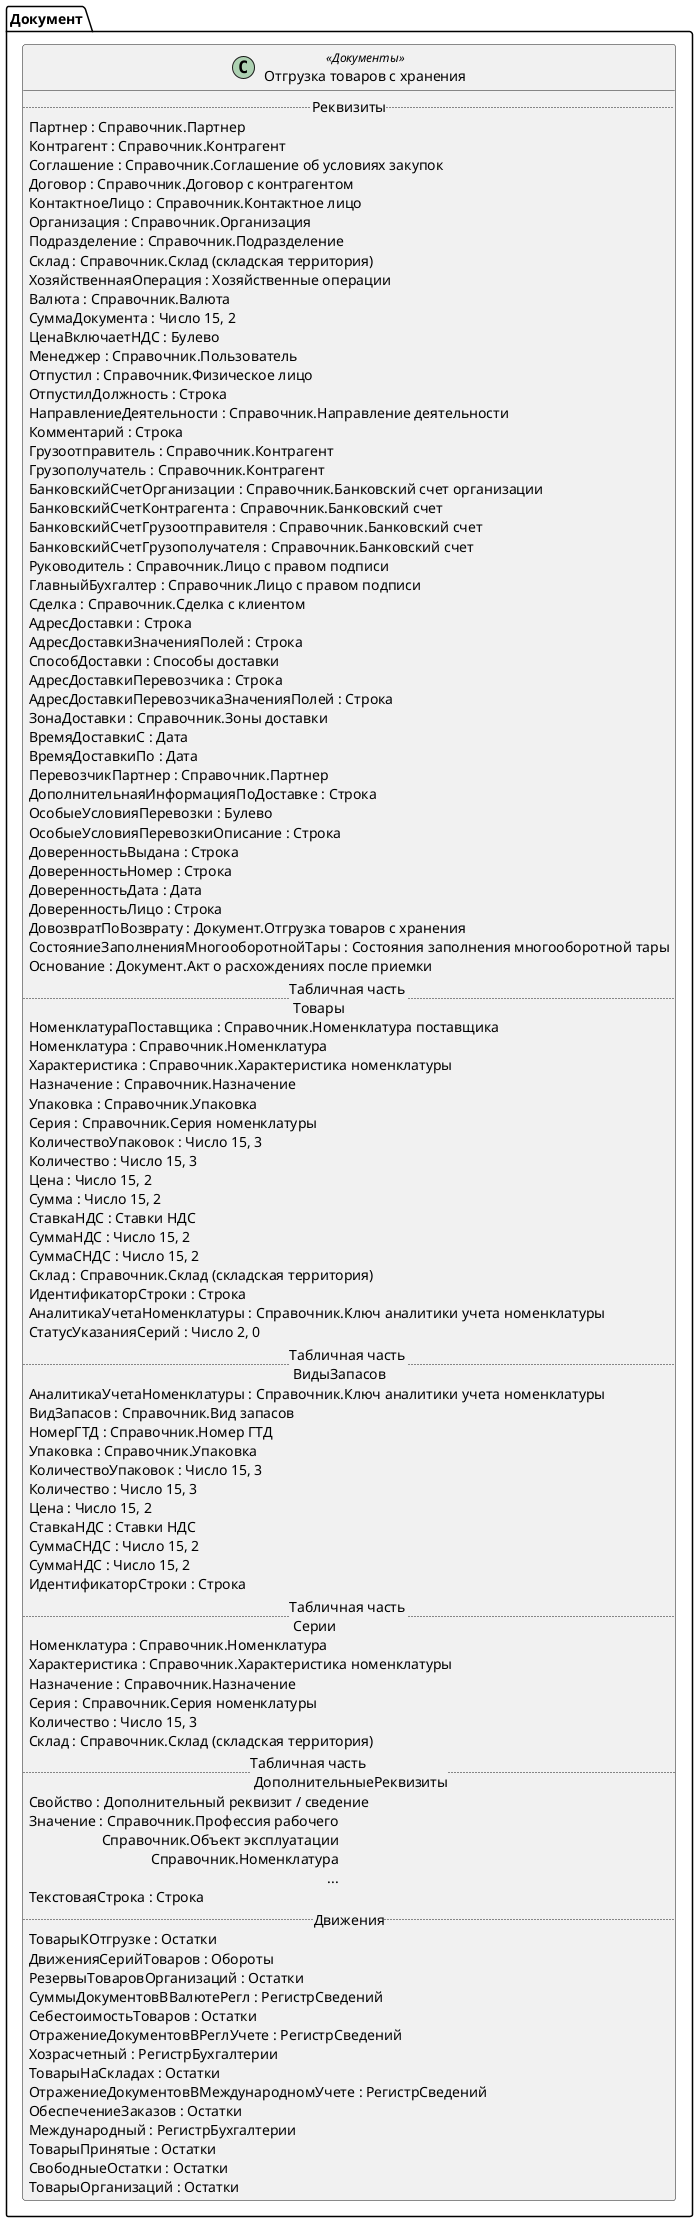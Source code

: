 ﻿@startuml ОтгрузкаТоваровСХранения
'!include templates.wsd
'..\include templates.wsd
class Документ.ОтгрузкаТоваровСХранения as "Отгрузка товаров с хранения" <<Документы>>
{
..Реквизиты..
Партнер : Справочник.Партнер
Контрагент : Справочник.Контрагент
Соглашение : Справочник.Соглашение об условиях закупок
Договор : Справочник.Договор с контрагентом
КонтактноеЛицо : Справочник.Контактное лицо
Организация : Справочник.Организация
Подразделение : Справочник.Подразделение
Склад : Справочник.Склад (складская территория)
ХозяйственнаяОперация : Хозяйственные операции
Валюта : Справочник.Валюта
СуммаДокумента : Число 15, 2
ЦенаВключаетНДС : Булево
Менеджер : Справочник.Пользователь
Отпустил : Справочник.Физическое лицо
ОтпустилДолжность : Строка
НаправлениеДеятельности : Справочник.Направление деятельности
Комментарий : Строка
Грузоотправитель : Справочник.Контрагент
Грузополучатель : Справочник.Контрагент
БанковскийСчетОрганизации : Справочник.Банковский счет организации
БанковскийСчетКонтрагента : Справочник.Банковский счет
БанковскийСчетГрузоотправителя : Справочник.Банковский счет
БанковскийСчетГрузополучателя : Справочник.Банковский счет
Руководитель : Справочник.Лицо с правом подписи
ГлавныйБухгалтер : Справочник.Лицо с правом подписи
Сделка : Справочник.Сделка с клиентом
АдресДоставки : Строка
АдресДоставкиЗначенияПолей : Строка
СпособДоставки : Способы доставки
АдресДоставкиПеревозчика : Строка
АдресДоставкиПеревозчикаЗначенияПолей : Строка
ЗонаДоставки : Справочник.Зоны доставки
ВремяДоставкиС : Дата
ВремяДоставкиПо : Дата
ПеревозчикПартнер : Справочник.Партнер
ДополнительнаяИнформацияПоДоставке : Строка
ОсобыеУсловияПеревозки : Булево
ОсобыеУсловияПеревозкиОписание : Строка
ДоверенностьВыдана : Строка
ДоверенностьНомер : Строка
ДоверенностьДата : Дата
ДоверенностьЛицо : Строка
ДовозвратПоВозврату : Документ.Отгрузка товаров с хранения
СостояниеЗаполненияМногооборотнойТары : Состояния заполнения многооборотной тары
Основание : Документ.Акт о расхождениях после приемки
..Табличная часть \n Товары..
НоменклатураПоставщика : Справочник.Номенклатура поставщика
Номенклатура : Справочник.Номенклатура
Характеристика : Справочник.Характеристика номенклатуры
Назначение : Справочник.Назначение
Упаковка : Справочник.Упаковка
Серия : Справочник.Серия номенклатуры
КоличествоУпаковок : Число 15, 3
Количество : Число 15, 3
Цена : Число 15, 2
Сумма : Число 15, 2
СтавкаНДС : Ставки НДС
СуммаНДС : Число 15, 2
СуммаСНДС : Число 15, 2
Склад : Справочник.Склад (складская территория)
ИдентификаторСтроки : Строка
АналитикаУчетаНоменклатуры : Справочник.Ключ аналитики учета номенклатуры
СтатусУказанияСерий : Число 2, 0
..Табличная часть \n ВидыЗапасов..
АналитикаУчетаНоменклатуры : Справочник.Ключ аналитики учета номенклатуры
ВидЗапасов : Справочник.Вид запасов
НомерГТД : Справочник.Номер ГТД
Упаковка : Справочник.Упаковка
КоличествоУпаковок : Число 15, 3
Количество : Число 15, 3
Цена : Число 15, 2
СтавкаНДС : Ставки НДС
СуммаСНДС : Число 15, 2
СуммаНДС : Число 15, 2
ИдентификаторСтроки : Строка
..Табличная часть \n Серии..
Номенклатура : Справочник.Номенклатура
Характеристика : Справочник.Характеристика номенклатуры
Назначение : Справочник.Назначение
Серия : Справочник.Серия номенклатуры
Количество : Число 15, 3
Склад : Справочник.Склад (складская территория)
..Табличная часть \n ДополнительныеРеквизиты..
Свойство : Дополнительный реквизит / сведение
Значение : Справочник.Профессия рабочего\rСправочник.Объект эксплуатации\rСправочник.Номенклатура\r...
ТекстоваяСтрока : Строка
..Движения..
ТоварыКОтгрузке : Остатки
ДвиженияСерийТоваров : Обороты
РезервыТоваровОрганизаций : Остатки
СуммыДокументовВВалютеРегл : РегистрСведений
СебестоимостьТоваров : Остатки
ОтражениеДокументовВРеглУчете : РегистрСведений
Хозрасчетный : РегистрБухгалтерии
ТоварыНаСкладах : Остатки
ОтражениеДокументовВМеждународномУчете : РегистрСведений
ОбеспечениеЗаказов : Остатки
Международный : РегистрБухгалтерии
ТоварыПринятые : Остатки
СвободныеОстатки : Остатки
ТоварыОрганизаций : Остатки
}
@enduml

